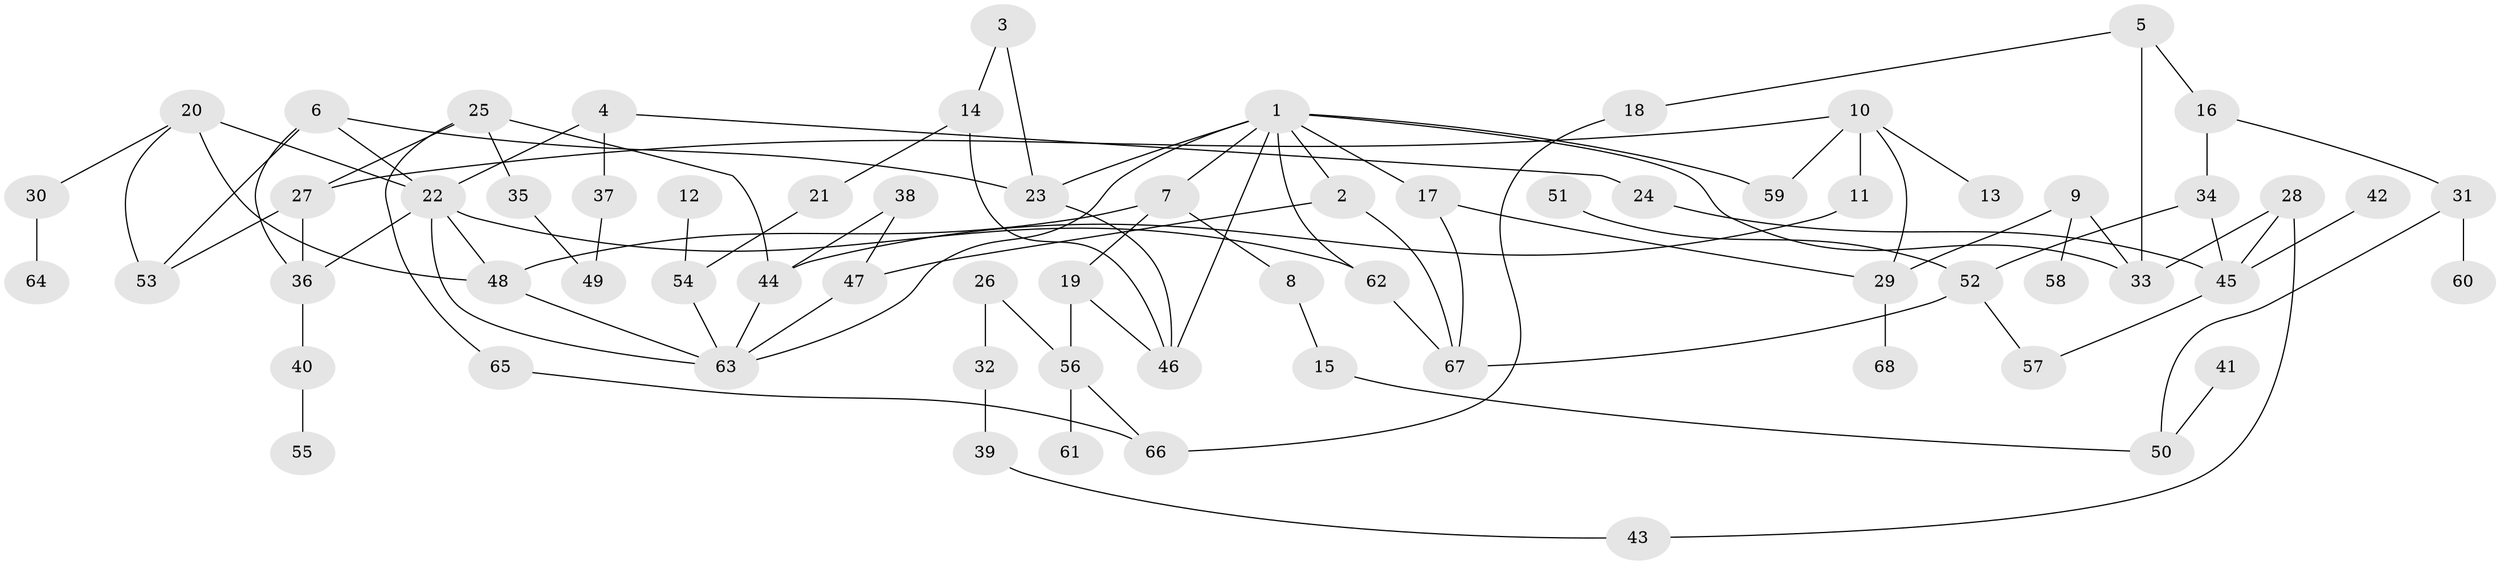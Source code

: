 // original degree distribution, {9: 0.007352941176470588, 6: 0.03676470588235294, 2: 0.3014705882352941, 3: 0.2647058823529412, 4: 0.10294117647058823, 5: 0.022058823529411766, 1: 0.2647058823529412}
// Generated by graph-tools (version 1.1) at 2025/00/03/09/25 03:00:58]
// undirected, 68 vertices, 97 edges
graph export_dot {
graph [start="1"]
  node [color=gray90,style=filled];
  1;
  2;
  3;
  4;
  5;
  6;
  7;
  8;
  9;
  10;
  11;
  12;
  13;
  14;
  15;
  16;
  17;
  18;
  19;
  20;
  21;
  22;
  23;
  24;
  25;
  26;
  27;
  28;
  29;
  30;
  31;
  32;
  33;
  34;
  35;
  36;
  37;
  38;
  39;
  40;
  41;
  42;
  43;
  44;
  45;
  46;
  47;
  48;
  49;
  50;
  51;
  52;
  53;
  54;
  55;
  56;
  57;
  58;
  59;
  60;
  61;
  62;
  63;
  64;
  65;
  66;
  67;
  68;
  1 -- 2 [weight=1.0];
  1 -- 7 [weight=1.0];
  1 -- 17 [weight=1.0];
  1 -- 23 [weight=1.0];
  1 -- 33 [weight=1.0];
  1 -- 46 [weight=1.0];
  1 -- 59 [weight=1.0];
  1 -- 62 [weight=1.0];
  1 -- 63 [weight=1.0];
  2 -- 47 [weight=1.0];
  2 -- 67 [weight=1.0];
  3 -- 14 [weight=1.0];
  3 -- 23 [weight=1.0];
  4 -- 22 [weight=1.0];
  4 -- 24 [weight=1.0];
  4 -- 37 [weight=1.0];
  5 -- 16 [weight=1.0];
  5 -- 18 [weight=1.0];
  5 -- 33 [weight=1.0];
  6 -- 22 [weight=1.0];
  6 -- 23 [weight=1.0];
  6 -- 36 [weight=1.0];
  6 -- 53 [weight=1.0];
  7 -- 8 [weight=1.0];
  7 -- 19 [weight=1.0];
  7 -- 48 [weight=1.0];
  8 -- 15 [weight=1.0];
  9 -- 29 [weight=1.0];
  9 -- 33 [weight=1.0];
  9 -- 58 [weight=1.0];
  10 -- 11 [weight=1.0];
  10 -- 13 [weight=1.0];
  10 -- 27 [weight=1.0];
  10 -- 29 [weight=1.0];
  10 -- 59 [weight=1.0];
  11 -- 44 [weight=1.0];
  12 -- 54 [weight=1.0];
  14 -- 21 [weight=1.0];
  14 -- 46 [weight=1.0];
  15 -- 50 [weight=1.0];
  16 -- 31 [weight=1.0];
  16 -- 34 [weight=1.0];
  17 -- 29 [weight=1.0];
  17 -- 67 [weight=1.0];
  18 -- 66 [weight=1.0];
  19 -- 46 [weight=1.0];
  19 -- 56 [weight=1.0];
  20 -- 22 [weight=1.0];
  20 -- 30 [weight=1.0];
  20 -- 48 [weight=2.0];
  20 -- 53 [weight=1.0];
  21 -- 54 [weight=1.0];
  22 -- 36 [weight=1.0];
  22 -- 48 [weight=1.0];
  22 -- 62 [weight=1.0];
  22 -- 63 [weight=1.0];
  23 -- 46 [weight=1.0];
  24 -- 45 [weight=1.0];
  25 -- 27 [weight=1.0];
  25 -- 35 [weight=1.0];
  25 -- 44 [weight=1.0];
  25 -- 65 [weight=1.0];
  26 -- 32 [weight=1.0];
  26 -- 56 [weight=1.0];
  27 -- 36 [weight=1.0];
  27 -- 53 [weight=1.0];
  28 -- 33 [weight=1.0];
  28 -- 43 [weight=1.0];
  28 -- 45 [weight=1.0];
  29 -- 68 [weight=2.0];
  30 -- 64 [weight=1.0];
  31 -- 50 [weight=1.0];
  31 -- 60 [weight=1.0];
  32 -- 39 [weight=1.0];
  34 -- 45 [weight=1.0];
  34 -- 52 [weight=1.0];
  35 -- 49 [weight=1.0];
  36 -- 40 [weight=1.0];
  37 -- 49 [weight=1.0];
  38 -- 44 [weight=1.0];
  38 -- 47 [weight=1.0];
  39 -- 43 [weight=1.0];
  40 -- 55 [weight=1.0];
  41 -- 50 [weight=1.0];
  42 -- 45 [weight=1.0];
  44 -- 63 [weight=1.0];
  45 -- 57 [weight=1.0];
  47 -- 63 [weight=1.0];
  48 -- 63 [weight=1.0];
  51 -- 52 [weight=1.0];
  52 -- 57 [weight=1.0];
  52 -- 67 [weight=1.0];
  54 -- 63 [weight=1.0];
  56 -- 61 [weight=1.0];
  56 -- 66 [weight=1.0];
  62 -- 67 [weight=1.0];
  65 -- 66 [weight=1.0];
}
